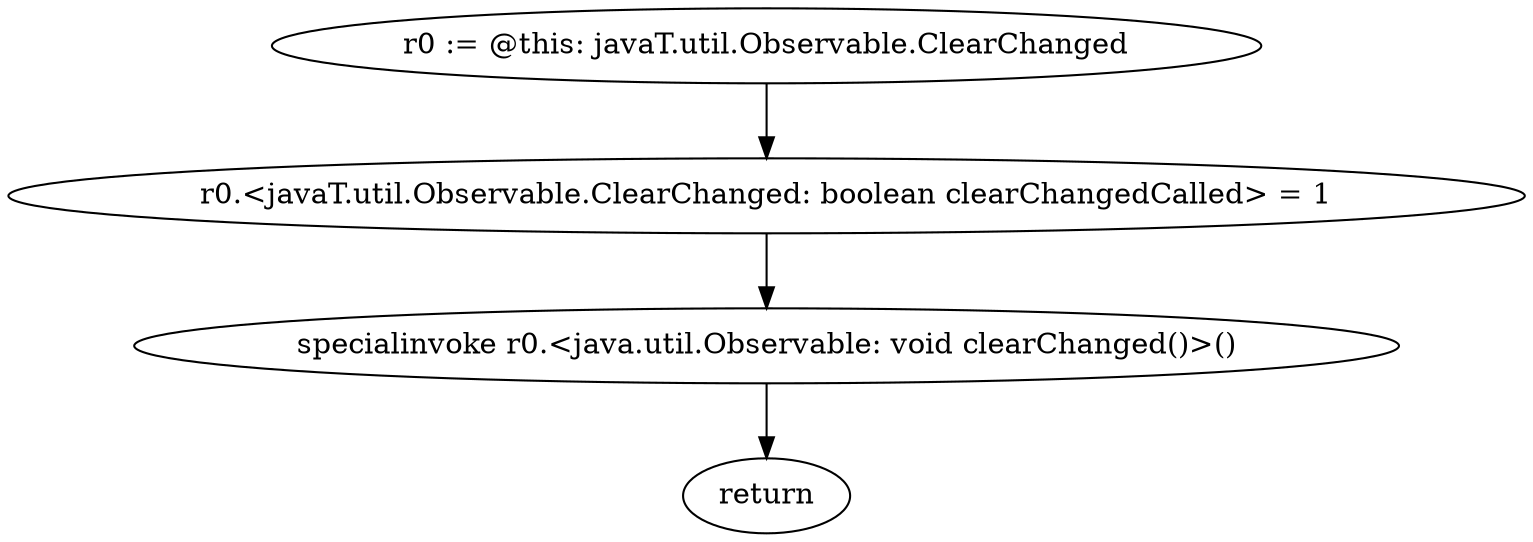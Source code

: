 digraph "unitGraph" {
    "r0 := @this: javaT.util.Observable.ClearChanged"
    "r0.<javaT.util.Observable.ClearChanged: boolean clearChangedCalled> = 1"
    "specialinvoke r0.<java.util.Observable: void clearChanged()>()"
    "return"
    "r0 := @this: javaT.util.Observable.ClearChanged"->"r0.<javaT.util.Observable.ClearChanged: boolean clearChangedCalled> = 1";
    "r0.<javaT.util.Observable.ClearChanged: boolean clearChangedCalled> = 1"->"specialinvoke r0.<java.util.Observable: void clearChanged()>()";
    "specialinvoke r0.<java.util.Observable: void clearChanged()>()"->"return";
}
